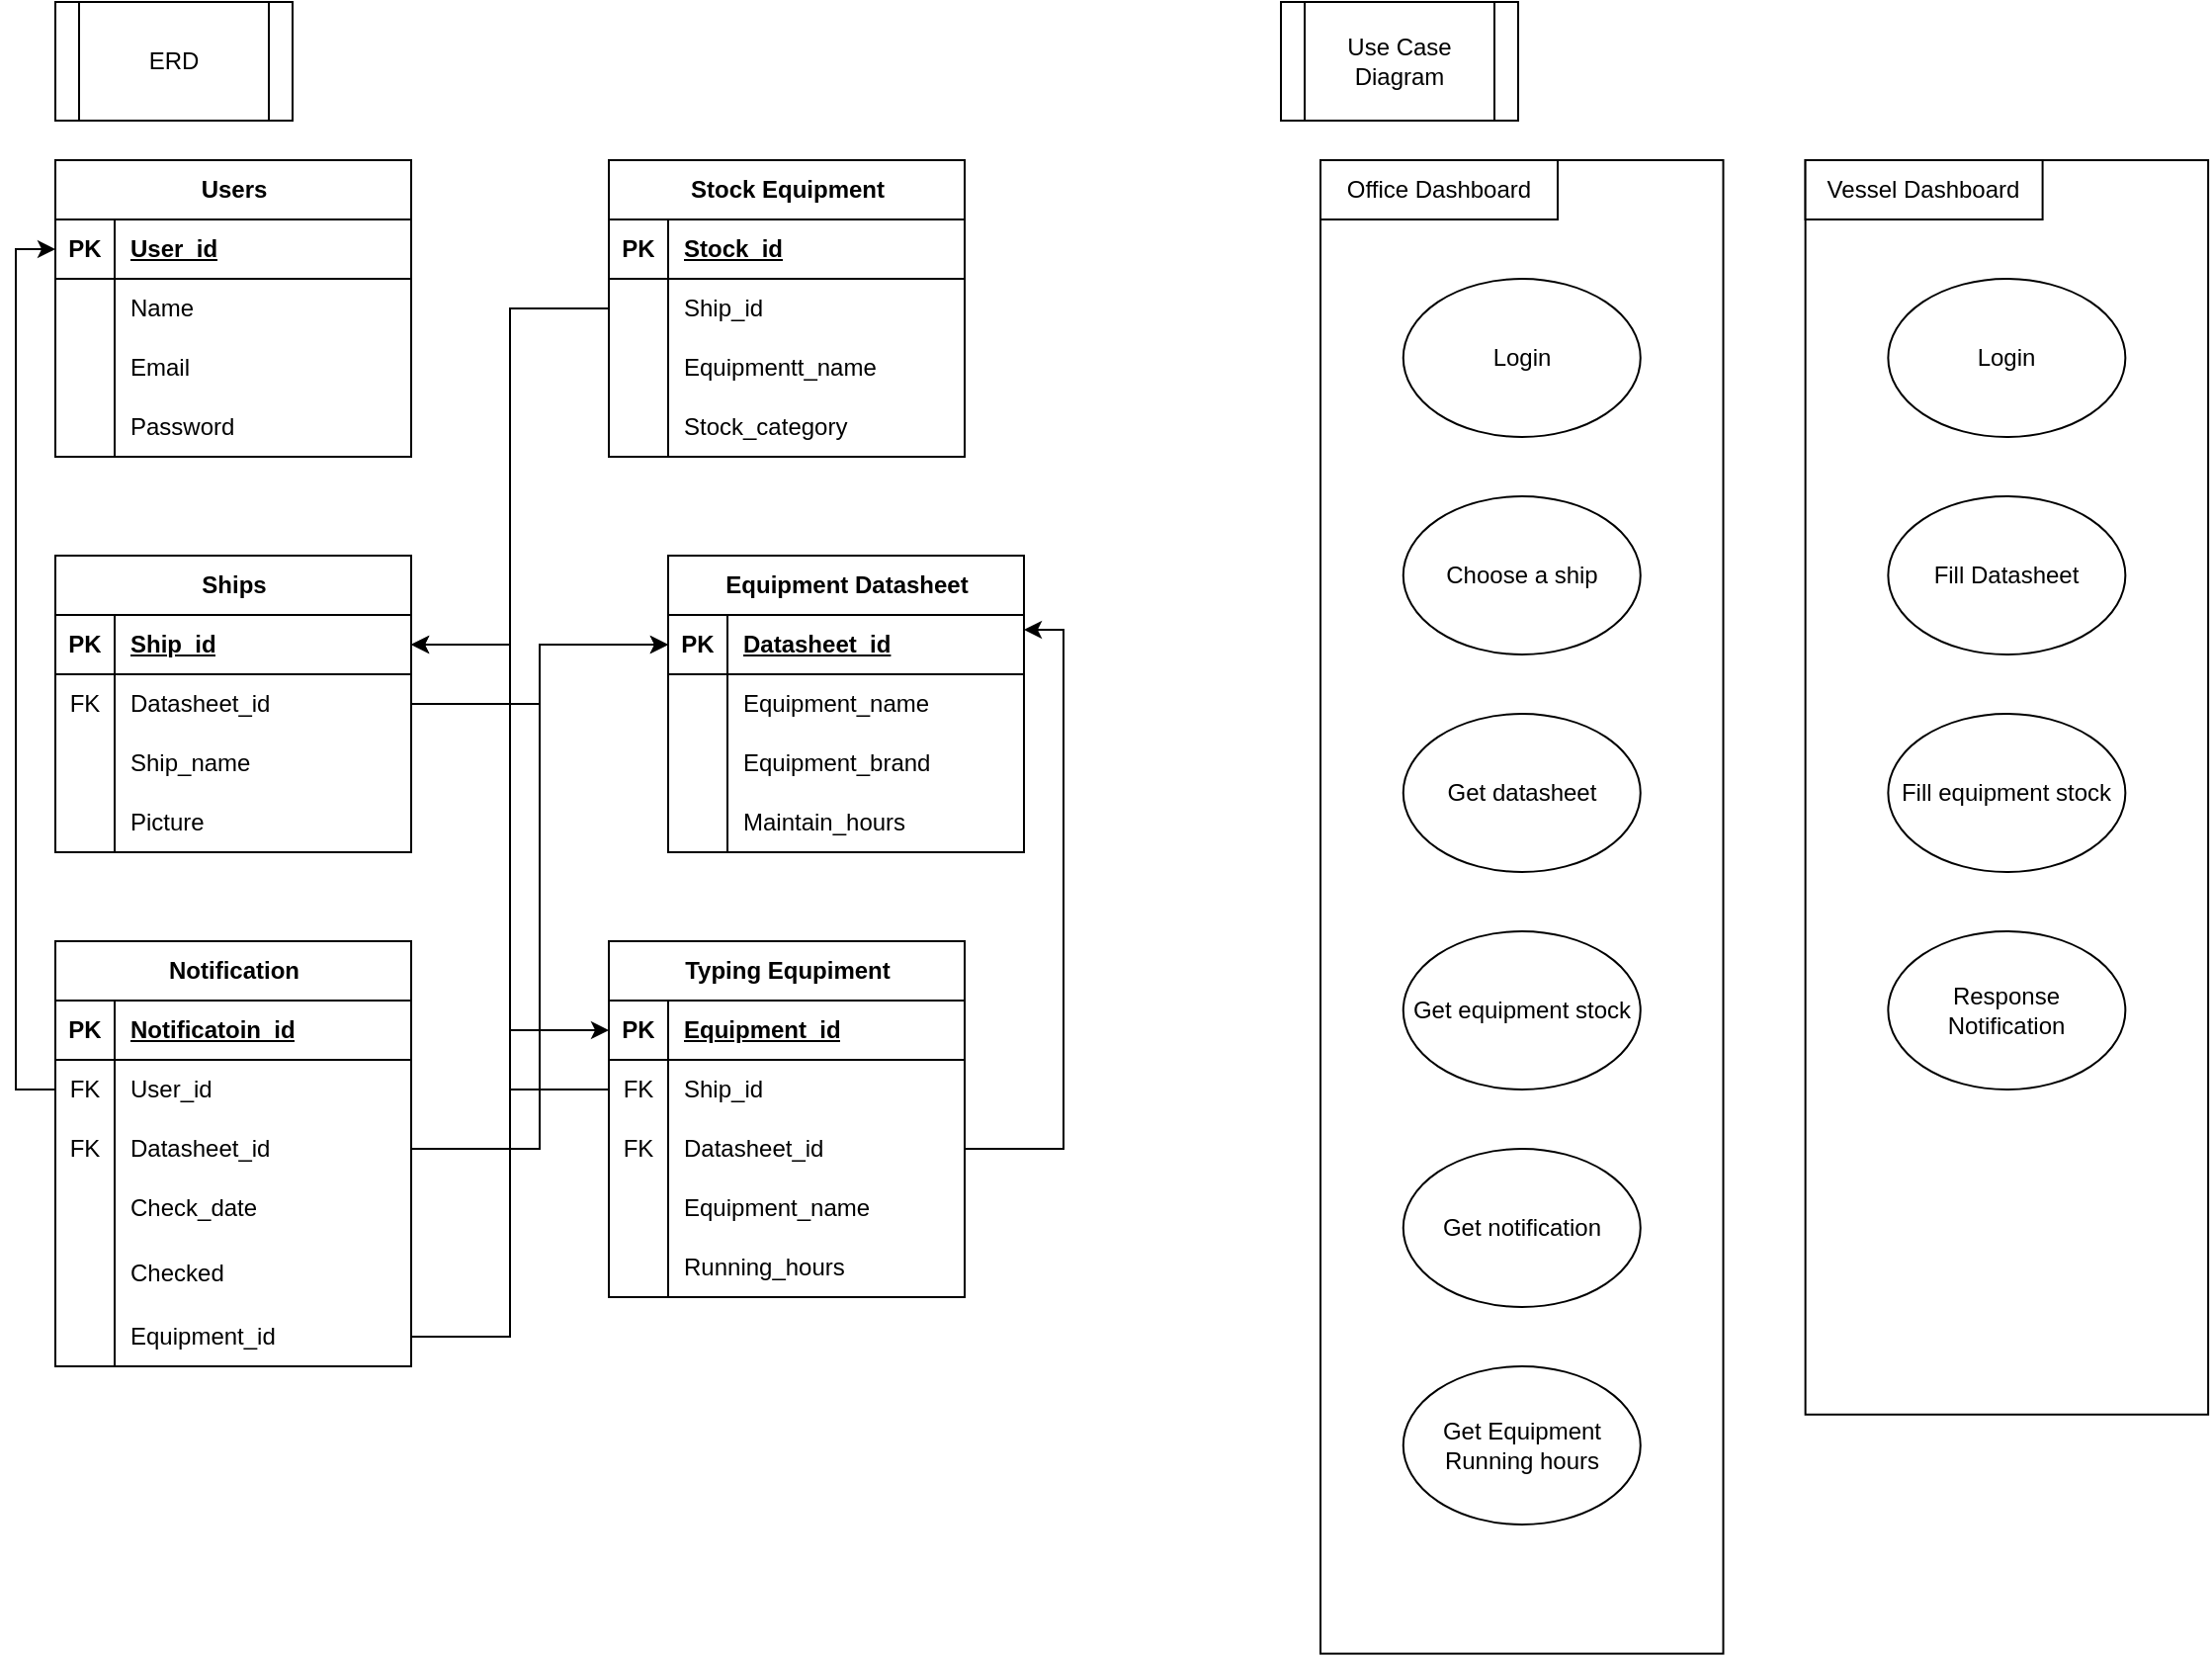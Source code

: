 <mxfile version="21.0.6" type="github">
  <diagram name="Page-1" id="IQjWWA55hHG1mAubiXNH">
    <mxGraphModel dx="1500" dy="819" grid="1" gridSize="10" guides="1" tooltips="1" connect="1" arrows="1" fold="1" page="1" pageScale="1" pageWidth="850" pageHeight="1100" math="0" shadow="0">
      <root>
        <mxCell id="0" />
        <mxCell id="1" parent="0" />
        <mxCell id="n0I2KeOokjYdzTyxzi5v-180" value="" style="rounded=0;whiteSpace=wrap;html=1;rotation=90;" vertex="1" parent="1">
          <mxGeometry x="444.23" y="355.78" width="755.3" height="203.75" as="geometry" />
        </mxCell>
        <mxCell id="n0I2KeOokjYdzTyxzi5v-2" value="Equipment Datasheet" style="shape=table;startSize=30;container=1;collapsible=1;childLayout=tableLayout;fixedRows=1;rowLines=0;fontStyle=1;align=center;resizeLast=1;html=1;" vertex="1" parent="1">
          <mxGeometry x="390" y="280" width="180" height="150" as="geometry" />
        </mxCell>
        <mxCell id="n0I2KeOokjYdzTyxzi5v-3" value="" style="shape=tableRow;horizontal=0;startSize=0;swimlaneHead=0;swimlaneBody=0;fillColor=none;collapsible=0;dropTarget=0;points=[[0,0.5],[1,0.5]];portConstraint=eastwest;top=0;left=0;right=0;bottom=1;" vertex="1" parent="n0I2KeOokjYdzTyxzi5v-2">
          <mxGeometry y="30" width="180" height="30" as="geometry" />
        </mxCell>
        <mxCell id="n0I2KeOokjYdzTyxzi5v-4" value="PK" style="shape=partialRectangle;connectable=0;fillColor=none;top=0;left=0;bottom=0;right=0;fontStyle=1;overflow=hidden;whiteSpace=wrap;html=1;" vertex="1" parent="n0I2KeOokjYdzTyxzi5v-3">
          <mxGeometry width="30" height="30" as="geometry">
            <mxRectangle width="30" height="30" as="alternateBounds" />
          </mxGeometry>
        </mxCell>
        <mxCell id="n0I2KeOokjYdzTyxzi5v-5" value="Datasheet_id" style="shape=partialRectangle;connectable=0;fillColor=none;top=0;left=0;bottom=0;right=0;align=left;spacingLeft=6;fontStyle=5;overflow=hidden;whiteSpace=wrap;html=1;" vertex="1" parent="n0I2KeOokjYdzTyxzi5v-3">
          <mxGeometry x="30" width="150" height="30" as="geometry">
            <mxRectangle width="150" height="30" as="alternateBounds" />
          </mxGeometry>
        </mxCell>
        <mxCell id="n0I2KeOokjYdzTyxzi5v-9" value="" style="shape=tableRow;horizontal=0;startSize=0;swimlaneHead=0;swimlaneBody=0;fillColor=none;collapsible=0;dropTarget=0;points=[[0,0.5],[1,0.5]];portConstraint=eastwest;top=0;left=0;right=0;bottom=0;" vertex="1" parent="n0I2KeOokjYdzTyxzi5v-2">
          <mxGeometry y="60" width="180" height="30" as="geometry" />
        </mxCell>
        <mxCell id="n0I2KeOokjYdzTyxzi5v-10" value="" style="shape=partialRectangle;connectable=0;fillColor=none;top=0;left=0;bottom=0;right=0;editable=1;overflow=hidden;whiteSpace=wrap;html=1;" vertex="1" parent="n0I2KeOokjYdzTyxzi5v-9">
          <mxGeometry width="30" height="30" as="geometry">
            <mxRectangle width="30" height="30" as="alternateBounds" />
          </mxGeometry>
        </mxCell>
        <mxCell id="n0I2KeOokjYdzTyxzi5v-11" value="Equipment_name" style="shape=partialRectangle;connectable=0;fillColor=none;top=0;left=0;bottom=0;right=0;align=left;spacingLeft=6;overflow=hidden;whiteSpace=wrap;html=1;" vertex="1" parent="n0I2KeOokjYdzTyxzi5v-9">
          <mxGeometry x="30" width="150" height="30" as="geometry">
            <mxRectangle width="150" height="30" as="alternateBounds" />
          </mxGeometry>
        </mxCell>
        <mxCell id="n0I2KeOokjYdzTyxzi5v-6" value="" style="shape=tableRow;horizontal=0;startSize=0;swimlaneHead=0;swimlaneBody=0;fillColor=none;collapsible=0;dropTarget=0;points=[[0,0.5],[1,0.5]];portConstraint=eastwest;top=0;left=0;right=0;bottom=0;" vertex="1" parent="n0I2KeOokjYdzTyxzi5v-2">
          <mxGeometry y="90" width="180" height="30" as="geometry" />
        </mxCell>
        <mxCell id="n0I2KeOokjYdzTyxzi5v-7" value="" style="shape=partialRectangle;connectable=0;fillColor=none;top=0;left=0;bottom=0;right=0;editable=1;overflow=hidden;whiteSpace=wrap;html=1;" vertex="1" parent="n0I2KeOokjYdzTyxzi5v-6">
          <mxGeometry width="30" height="30" as="geometry">
            <mxRectangle width="30" height="30" as="alternateBounds" />
          </mxGeometry>
        </mxCell>
        <mxCell id="n0I2KeOokjYdzTyxzi5v-8" value="Equipment_brand" style="shape=partialRectangle;connectable=0;fillColor=none;top=0;left=0;bottom=0;right=0;align=left;spacingLeft=6;overflow=hidden;whiteSpace=wrap;html=1;" vertex="1" parent="n0I2KeOokjYdzTyxzi5v-6">
          <mxGeometry x="30" width="150" height="30" as="geometry">
            <mxRectangle width="150" height="30" as="alternateBounds" />
          </mxGeometry>
        </mxCell>
        <mxCell id="n0I2KeOokjYdzTyxzi5v-12" value="" style="shape=tableRow;horizontal=0;startSize=0;swimlaneHead=0;swimlaneBody=0;fillColor=none;collapsible=0;dropTarget=0;points=[[0,0.5],[1,0.5]];portConstraint=eastwest;top=0;left=0;right=0;bottom=0;" vertex="1" parent="n0I2KeOokjYdzTyxzi5v-2">
          <mxGeometry y="120" width="180" height="30" as="geometry" />
        </mxCell>
        <mxCell id="n0I2KeOokjYdzTyxzi5v-13" value="" style="shape=partialRectangle;connectable=0;fillColor=none;top=0;left=0;bottom=0;right=0;editable=1;overflow=hidden;whiteSpace=wrap;html=1;" vertex="1" parent="n0I2KeOokjYdzTyxzi5v-12">
          <mxGeometry width="30" height="30" as="geometry">
            <mxRectangle width="30" height="30" as="alternateBounds" />
          </mxGeometry>
        </mxCell>
        <mxCell id="n0I2KeOokjYdzTyxzi5v-14" value="Maintain_hours" style="shape=partialRectangle;connectable=0;fillColor=none;top=0;left=0;bottom=0;right=0;align=left;spacingLeft=6;overflow=hidden;whiteSpace=wrap;html=1;" vertex="1" parent="n0I2KeOokjYdzTyxzi5v-12">
          <mxGeometry x="30" width="150" height="30" as="geometry">
            <mxRectangle width="150" height="30" as="alternateBounds" />
          </mxGeometry>
        </mxCell>
        <mxCell id="n0I2KeOokjYdzTyxzi5v-15" value="Users" style="shape=table;startSize=30;container=1;collapsible=1;childLayout=tableLayout;fixedRows=1;rowLines=0;fontStyle=1;align=center;resizeLast=1;html=1;" vertex="1" parent="1">
          <mxGeometry x="80" y="80" width="180" height="150" as="geometry" />
        </mxCell>
        <mxCell id="n0I2KeOokjYdzTyxzi5v-16" value="" style="shape=tableRow;horizontal=0;startSize=0;swimlaneHead=0;swimlaneBody=0;fillColor=none;collapsible=0;dropTarget=0;points=[[0,0.5],[1,0.5]];portConstraint=eastwest;top=0;left=0;right=0;bottom=1;" vertex="1" parent="n0I2KeOokjYdzTyxzi5v-15">
          <mxGeometry y="30" width="180" height="30" as="geometry" />
        </mxCell>
        <mxCell id="n0I2KeOokjYdzTyxzi5v-17" value="PK" style="shape=partialRectangle;connectable=0;fillColor=none;top=0;left=0;bottom=0;right=0;fontStyle=1;overflow=hidden;whiteSpace=wrap;html=1;" vertex="1" parent="n0I2KeOokjYdzTyxzi5v-16">
          <mxGeometry width="30" height="30" as="geometry">
            <mxRectangle width="30" height="30" as="alternateBounds" />
          </mxGeometry>
        </mxCell>
        <mxCell id="n0I2KeOokjYdzTyxzi5v-18" value="User_id" style="shape=partialRectangle;connectable=0;fillColor=none;top=0;left=0;bottom=0;right=0;align=left;spacingLeft=6;fontStyle=5;overflow=hidden;whiteSpace=wrap;html=1;" vertex="1" parent="n0I2KeOokjYdzTyxzi5v-16">
          <mxGeometry x="30" width="150" height="30" as="geometry">
            <mxRectangle width="150" height="30" as="alternateBounds" />
          </mxGeometry>
        </mxCell>
        <mxCell id="n0I2KeOokjYdzTyxzi5v-19" value="" style="shape=tableRow;horizontal=0;startSize=0;swimlaneHead=0;swimlaneBody=0;fillColor=none;collapsible=0;dropTarget=0;points=[[0,0.5],[1,0.5]];portConstraint=eastwest;top=0;left=0;right=0;bottom=0;" vertex="1" parent="n0I2KeOokjYdzTyxzi5v-15">
          <mxGeometry y="60" width="180" height="30" as="geometry" />
        </mxCell>
        <mxCell id="n0I2KeOokjYdzTyxzi5v-20" value="" style="shape=partialRectangle;connectable=0;fillColor=none;top=0;left=0;bottom=0;right=0;editable=1;overflow=hidden;whiteSpace=wrap;html=1;" vertex="1" parent="n0I2KeOokjYdzTyxzi5v-19">
          <mxGeometry width="30" height="30" as="geometry">
            <mxRectangle width="30" height="30" as="alternateBounds" />
          </mxGeometry>
        </mxCell>
        <mxCell id="n0I2KeOokjYdzTyxzi5v-21" value="Name" style="shape=partialRectangle;connectable=0;fillColor=none;top=0;left=0;bottom=0;right=0;align=left;spacingLeft=6;overflow=hidden;whiteSpace=wrap;html=1;" vertex="1" parent="n0I2KeOokjYdzTyxzi5v-19">
          <mxGeometry x="30" width="150" height="30" as="geometry">
            <mxRectangle width="150" height="30" as="alternateBounds" />
          </mxGeometry>
        </mxCell>
        <mxCell id="n0I2KeOokjYdzTyxzi5v-22" value="" style="shape=tableRow;horizontal=0;startSize=0;swimlaneHead=0;swimlaneBody=0;fillColor=none;collapsible=0;dropTarget=0;points=[[0,0.5],[1,0.5]];portConstraint=eastwest;top=0;left=0;right=0;bottom=0;" vertex="1" parent="n0I2KeOokjYdzTyxzi5v-15">
          <mxGeometry y="90" width="180" height="30" as="geometry" />
        </mxCell>
        <mxCell id="n0I2KeOokjYdzTyxzi5v-23" value="" style="shape=partialRectangle;connectable=0;fillColor=none;top=0;left=0;bottom=0;right=0;editable=1;overflow=hidden;whiteSpace=wrap;html=1;" vertex="1" parent="n0I2KeOokjYdzTyxzi5v-22">
          <mxGeometry width="30" height="30" as="geometry">
            <mxRectangle width="30" height="30" as="alternateBounds" />
          </mxGeometry>
        </mxCell>
        <mxCell id="n0I2KeOokjYdzTyxzi5v-24" value="Email" style="shape=partialRectangle;connectable=0;fillColor=none;top=0;left=0;bottom=0;right=0;align=left;spacingLeft=6;overflow=hidden;whiteSpace=wrap;html=1;" vertex="1" parent="n0I2KeOokjYdzTyxzi5v-22">
          <mxGeometry x="30" width="150" height="30" as="geometry">
            <mxRectangle width="150" height="30" as="alternateBounds" />
          </mxGeometry>
        </mxCell>
        <mxCell id="n0I2KeOokjYdzTyxzi5v-25" value="" style="shape=tableRow;horizontal=0;startSize=0;swimlaneHead=0;swimlaneBody=0;fillColor=none;collapsible=0;dropTarget=0;points=[[0,0.5],[1,0.5]];portConstraint=eastwest;top=0;left=0;right=0;bottom=0;" vertex="1" parent="n0I2KeOokjYdzTyxzi5v-15">
          <mxGeometry y="120" width="180" height="30" as="geometry" />
        </mxCell>
        <mxCell id="n0I2KeOokjYdzTyxzi5v-26" value="" style="shape=partialRectangle;connectable=0;fillColor=none;top=0;left=0;bottom=0;right=0;editable=1;overflow=hidden;whiteSpace=wrap;html=1;" vertex="1" parent="n0I2KeOokjYdzTyxzi5v-25">
          <mxGeometry width="30" height="30" as="geometry">
            <mxRectangle width="30" height="30" as="alternateBounds" />
          </mxGeometry>
        </mxCell>
        <mxCell id="n0I2KeOokjYdzTyxzi5v-27" value="Password" style="shape=partialRectangle;connectable=0;fillColor=none;top=0;left=0;bottom=0;right=0;align=left;spacingLeft=6;overflow=hidden;whiteSpace=wrap;html=1;" vertex="1" parent="n0I2KeOokjYdzTyxzi5v-25">
          <mxGeometry x="30" width="150" height="30" as="geometry">
            <mxRectangle width="150" height="30" as="alternateBounds" />
          </mxGeometry>
        </mxCell>
        <mxCell id="n0I2KeOokjYdzTyxzi5v-28" value="Ships" style="shape=table;startSize=30;container=1;collapsible=1;childLayout=tableLayout;fixedRows=1;rowLines=0;fontStyle=1;align=center;resizeLast=1;html=1;" vertex="1" parent="1">
          <mxGeometry x="80" y="280" width="180" height="150" as="geometry" />
        </mxCell>
        <mxCell id="n0I2KeOokjYdzTyxzi5v-29" value="" style="shape=tableRow;horizontal=0;startSize=0;swimlaneHead=0;swimlaneBody=0;fillColor=none;collapsible=0;dropTarget=0;points=[[0,0.5],[1,0.5]];portConstraint=eastwest;top=0;left=0;right=0;bottom=1;" vertex="1" parent="n0I2KeOokjYdzTyxzi5v-28">
          <mxGeometry y="30" width="180" height="30" as="geometry" />
        </mxCell>
        <mxCell id="n0I2KeOokjYdzTyxzi5v-30" value="PK" style="shape=partialRectangle;connectable=0;fillColor=none;top=0;left=0;bottom=0;right=0;fontStyle=1;overflow=hidden;whiteSpace=wrap;html=1;" vertex="1" parent="n0I2KeOokjYdzTyxzi5v-29">
          <mxGeometry width="30" height="30" as="geometry">
            <mxRectangle width="30" height="30" as="alternateBounds" />
          </mxGeometry>
        </mxCell>
        <mxCell id="n0I2KeOokjYdzTyxzi5v-31" value="Ship_id" style="shape=partialRectangle;connectable=0;fillColor=none;top=0;left=0;bottom=0;right=0;align=left;spacingLeft=6;fontStyle=5;overflow=hidden;whiteSpace=wrap;html=1;" vertex="1" parent="n0I2KeOokjYdzTyxzi5v-29">
          <mxGeometry x="30" width="150" height="30" as="geometry">
            <mxRectangle width="150" height="30" as="alternateBounds" />
          </mxGeometry>
        </mxCell>
        <mxCell id="n0I2KeOokjYdzTyxzi5v-35" value="" style="shape=tableRow;horizontal=0;startSize=0;swimlaneHead=0;swimlaneBody=0;fillColor=none;collapsible=0;dropTarget=0;points=[[0,0.5],[1,0.5]];portConstraint=eastwest;top=0;left=0;right=0;bottom=0;" vertex="1" parent="n0I2KeOokjYdzTyxzi5v-28">
          <mxGeometry y="60" width="180" height="30" as="geometry" />
        </mxCell>
        <mxCell id="n0I2KeOokjYdzTyxzi5v-36" value="FK" style="shape=partialRectangle;connectable=0;fillColor=none;top=0;left=0;bottom=0;right=0;editable=1;overflow=hidden;whiteSpace=wrap;html=1;" vertex="1" parent="n0I2KeOokjYdzTyxzi5v-35">
          <mxGeometry width="30" height="30" as="geometry">
            <mxRectangle width="30" height="30" as="alternateBounds" />
          </mxGeometry>
        </mxCell>
        <mxCell id="n0I2KeOokjYdzTyxzi5v-37" value="Datasheet_id" style="shape=partialRectangle;connectable=0;fillColor=none;top=0;left=0;bottom=0;right=0;align=left;spacingLeft=6;overflow=hidden;whiteSpace=wrap;html=1;" vertex="1" parent="n0I2KeOokjYdzTyxzi5v-35">
          <mxGeometry x="30" width="150" height="30" as="geometry">
            <mxRectangle width="150" height="30" as="alternateBounds" />
          </mxGeometry>
        </mxCell>
        <mxCell id="n0I2KeOokjYdzTyxzi5v-32" value="" style="shape=tableRow;horizontal=0;startSize=0;swimlaneHead=0;swimlaneBody=0;fillColor=none;collapsible=0;dropTarget=0;points=[[0,0.5],[1,0.5]];portConstraint=eastwest;top=0;left=0;right=0;bottom=0;" vertex="1" parent="n0I2KeOokjYdzTyxzi5v-28">
          <mxGeometry y="90" width="180" height="30" as="geometry" />
        </mxCell>
        <mxCell id="n0I2KeOokjYdzTyxzi5v-33" value="" style="shape=partialRectangle;connectable=0;fillColor=none;top=0;left=0;bottom=0;right=0;editable=1;overflow=hidden;whiteSpace=wrap;html=1;" vertex="1" parent="n0I2KeOokjYdzTyxzi5v-32">
          <mxGeometry width="30" height="30" as="geometry">
            <mxRectangle width="30" height="30" as="alternateBounds" />
          </mxGeometry>
        </mxCell>
        <mxCell id="n0I2KeOokjYdzTyxzi5v-34" value="Ship_name" style="shape=partialRectangle;connectable=0;fillColor=none;top=0;left=0;bottom=0;right=0;align=left;spacingLeft=6;overflow=hidden;whiteSpace=wrap;html=1;" vertex="1" parent="n0I2KeOokjYdzTyxzi5v-32">
          <mxGeometry x="30" width="150" height="30" as="geometry">
            <mxRectangle width="150" height="30" as="alternateBounds" />
          </mxGeometry>
        </mxCell>
        <mxCell id="n0I2KeOokjYdzTyxzi5v-38" value="" style="shape=tableRow;horizontal=0;startSize=0;swimlaneHead=0;swimlaneBody=0;fillColor=none;collapsible=0;dropTarget=0;points=[[0,0.5],[1,0.5]];portConstraint=eastwest;top=0;left=0;right=0;bottom=0;" vertex="1" parent="n0I2KeOokjYdzTyxzi5v-28">
          <mxGeometry y="120" width="180" height="30" as="geometry" />
        </mxCell>
        <mxCell id="n0I2KeOokjYdzTyxzi5v-39" value="" style="shape=partialRectangle;connectable=0;fillColor=none;top=0;left=0;bottom=0;right=0;editable=1;overflow=hidden;whiteSpace=wrap;html=1;" vertex="1" parent="n0I2KeOokjYdzTyxzi5v-38">
          <mxGeometry width="30" height="30" as="geometry">
            <mxRectangle width="30" height="30" as="alternateBounds" />
          </mxGeometry>
        </mxCell>
        <mxCell id="n0I2KeOokjYdzTyxzi5v-40" value="Picture" style="shape=partialRectangle;connectable=0;fillColor=none;top=0;left=0;bottom=0;right=0;align=left;spacingLeft=6;overflow=hidden;whiteSpace=wrap;html=1;" vertex="1" parent="n0I2KeOokjYdzTyxzi5v-38">
          <mxGeometry x="30" width="150" height="30" as="geometry">
            <mxRectangle width="150" height="30" as="alternateBounds" />
          </mxGeometry>
        </mxCell>
        <mxCell id="n0I2KeOokjYdzTyxzi5v-41" value="Stock Equipment" style="shape=table;startSize=30;container=1;collapsible=1;childLayout=tableLayout;fixedRows=1;rowLines=0;fontStyle=1;align=center;resizeLast=1;html=1;" vertex="1" parent="1">
          <mxGeometry x="360" y="80" width="180" height="150" as="geometry" />
        </mxCell>
        <mxCell id="n0I2KeOokjYdzTyxzi5v-42" value="" style="shape=tableRow;horizontal=0;startSize=0;swimlaneHead=0;swimlaneBody=0;fillColor=none;collapsible=0;dropTarget=0;points=[[0,0.5],[1,0.5]];portConstraint=eastwest;top=0;left=0;right=0;bottom=1;" vertex="1" parent="n0I2KeOokjYdzTyxzi5v-41">
          <mxGeometry y="30" width="180" height="30" as="geometry" />
        </mxCell>
        <mxCell id="n0I2KeOokjYdzTyxzi5v-43" value="PK" style="shape=partialRectangle;connectable=0;fillColor=none;top=0;left=0;bottom=0;right=0;fontStyle=1;overflow=hidden;whiteSpace=wrap;html=1;" vertex="1" parent="n0I2KeOokjYdzTyxzi5v-42">
          <mxGeometry width="30" height="30" as="geometry">
            <mxRectangle width="30" height="30" as="alternateBounds" />
          </mxGeometry>
        </mxCell>
        <mxCell id="n0I2KeOokjYdzTyxzi5v-44" value="Stock_id" style="shape=partialRectangle;connectable=0;fillColor=none;top=0;left=0;bottom=0;right=0;align=left;spacingLeft=6;fontStyle=5;overflow=hidden;whiteSpace=wrap;html=1;" vertex="1" parent="n0I2KeOokjYdzTyxzi5v-42">
          <mxGeometry x="30" width="150" height="30" as="geometry">
            <mxRectangle width="150" height="30" as="alternateBounds" />
          </mxGeometry>
        </mxCell>
        <mxCell id="n0I2KeOokjYdzTyxzi5v-45" value="" style="shape=tableRow;horizontal=0;startSize=0;swimlaneHead=0;swimlaneBody=0;fillColor=none;collapsible=0;dropTarget=0;points=[[0,0.5],[1,0.5]];portConstraint=eastwest;top=0;left=0;right=0;bottom=0;" vertex="1" parent="n0I2KeOokjYdzTyxzi5v-41">
          <mxGeometry y="60" width="180" height="30" as="geometry" />
        </mxCell>
        <mxCell id="n0I2KeOokjYdzTyxzi5v-46" value="" style="shape=partialRectangle;connectable=0;fillColor=none;top=0;left=0;bottom=0;right=0;editable=1;overflow=hidden;whiteSpace=wrap;html=1;" vertex="1" parent="n0I2KeOokjYdzTyxzi5v-45">
          <mxGeometry width="30" height="30" as="geometry">
            <mxRectangle width="30" height="30" as="alternateBounds" />
          </mxGeometry>
        </mxCell>
        <mxCell id="n0I2KeOokjYdzTyxzi5v-47" value="Ship_id" style="shape=partialRectangle;connectable=0;fillColor=none;top=0;left=0;bottom=0;right=0;align=left;spacingLeft=6;overflow=hidden;whiteSpace=wrap;html=1;" vertex="1" parent="n0I2KeOokjYdzTyxzi5v-45">
          <mxGeometry x="30" width="150" height="30" as="geometry">
            <mxRectangle width="150" height="30" as="alternateBounds" />
          </mxGeometry>
        </mxCell>
        <mxCell id="n0I2KeOokjYdzTyxzi5v-48" value="" style="shape=tableRow;horizontal=0;startSize=0;swimlaneHead=0;swimlaneBody=0;fillColor=none;collapsible=0;dropTarget=0;points=[[0,0.5],[1,0.5]];portConstraint=eastwest;top=0;left=0;right=0;bottom=0;" vertex="1" parent="n0I2KeOokjYdzTyxzi5v-41">
          <mxGeometry y="90" width="180" height="30" as="geometry" />
        </mxCell>
        <mxCell id="n0I2KeOokjYdzTyxzi5v-49" value="" style="shape=partialRectangle;connectable=0;fillColor=none;top=0;left=0;bottom=0;right=0;editable=1;overflow=hidden;whiteSpace=wrap;html=1;" vertex="1" parent="n0I2KeOokjYdzTyxzi5v-48">
          <mxGeometry width="30" height="30" as="geometry">
            <mxRectangle width="30" height="30" as="alternateBounds" />
          </mxGeometry>
        </mxCell>
        <mxCell id="n0I2KeOokjYdzTyxzi5v-50" value="Equipmentt_name" style="shape=partialRectangle;connectable=0;fillColor=none;top=0;left=0;bottom=0;right=0;align=left;spacingLeft=6;overflow=hidden;whiteSpace=wrap;html=1;" vertex="1" parent="n0I2KeOokjYdzTyxzi5v-48">
          <mxGeometry x="30" width="150" height="30" as="geometry">
            <mxRectangle width="150" height="30" as="alternateBounds" />
          </mxGeometry>
        </mxCell>
        <mxCell id="n0I2KeOokjYdzTyxzi5v-51" value="" style="shape=tableRow;horizontal=0;startSize=0;swimlaneHead=0;swimlaneBody=0;fillColor=none;collapsible=0;dropTarget=0;points=[[0,0.5],[1,0.5]];portConstraint=eastwest;top=0;left=0;right=0;bottom=0;" vertex="1" parent="n0I2KeOokjYdzTyxzi5v-41">
          <mxGeometry y="120" width="180" height="30" as="geometry" />
        </mxCell>
        <mxCell id="n0I2KeOokjYdzTyxzi5v-52" value="" style="shape=partialRectangle;connectable=0;fillColor=none;top=0;left=0;bottom=0;right=0;editable=1;overflow=hidden;whiteSpace=wrap;html=1;" vertex="1" parent="n0I2KeOokjYdzTyxzi5v-51">
          <mxGeometry width="30" height="30" as="geometry">
            <mxRectangle width="30" height="30" as="alternateBounds" />
          </mxGeometry>
        </mxCell>
        <mxCell id="n0I2KeOokjYdzTyxzi5v-53" value="Stock_category" style="shape=partialRectangle;connectable=0;fillColor=none;top=0;left=0;bottom=0;right=0;align=left;spacingLeft=6;overflow=hidden;whiteSpace=wrap;html=1;" vertex="1" parent="n0I2KeOokjYdzTyxzi5v-51">
          <mxGeometry x="30" width="150" height="30" as="geometry">
            <mxRectangle width="150" height="30" as="alternateBounds" />
          </mxGeometry>
        </mxCell>
        <mxCell id="n0I2KeOokjYdzTyxzi5v-54" value="Notification" style="shape=table;startSize=30;container=1;collapsible=1;childLayout=tableLayout;fixedRows=1;rowLines=0;fontStyle=1;align=center;resizeLast=1;html=1;" vertex="1" parent="1">
          <mxGeometry x="80" y="475" width="180" height="215" as="geometry" />
        </mxCell>
        <mxCell id="n0I2KeOokjYdzTyxzi5v-55" value="" style="shape=tableRow;horizontal=0;startSize=0;swimlaneHead=0;swimlaneBody=0;fillColor=none;collapsible=0;dropTarget=0;points=[[0,0.5],[1,0.5]];portConstraint=eastwest;top=0;left=0;right=0;bottom=1;" vertex="1" parent="n0I2KeOokjYdzTyxzi5v-54">
          <mxGeometry y="30" width="180" height="30" as="geometry" />
        </mxCell>
        <mxCell id="n0I2KeOokjYdzTyxzi5v-56" value="PK" style="shape=partialRectangle;connectable=0;fillColor=none;top=0;left=0;bottom=0;right=0;fontStyle=1;overflow=hidden;whiteSpace=wrap;html=1;" vertex="1" parent="n0I2KeOokjYdzTyxzi5v-55">
          <mxGeometry width="30" height="30" as="geometry">
            <mxRectangle width="30" height="30" as="alternateBounds" />
          </mxGeometry>
        </mxCell>
        <mxCell id="n0I2KeOokjYdzTyxzi5v-57" value="Notificatoin_id" style="shape=partialRectangle;connectable=0;fillColor=none;top=0;left=0;bottom=0;right=0;align=left;spacingLeft=6;fontStyle=5;overflow=hidden;whiteSpace=wrap;html=1;" vertex="1" parent="n0I2KeOokjYdzTyxzi5v-55">
          <mxGeometry x="30" width="150" height="30" as="geometry">
            <mxRectangle width="150" height="30" as="alternateBounds" />
          </mxGeometry>
        </mxCell>
        <mxCell id="n0I2KeOokjYdzTyxzi5v-64" value="" style="shape=tableRow;horizontal=0;startSize=0;swimlaneHead=0;swimlaneBody=0;fillColor=none;collapsible=0;dropTarget=0;points=[[0,0.5],[1,0.5]];portConstraint=eastwest;top=0;left=0;right=0;bottom=0;" vertex="1" parent="n0I2KeOokjYdzTyxzi5v-54">
          <mxGeometry y="60" width="180" height="30" as="geometry" />
        </mxCell>
        <mxCell id="n0I2KeOokjYdzTyxzi5v-65" value="FK" style="shape=partialRectangle;connectable=0;fillColor=none;top=0;left=0;bottom=0;right=0;editable=1;overflow=hidden;whiteSpace=wrap;html=1;" vertex="1" parent="n0I2KeOokjYdzTyxzi5v-64">
          <mxGeometry width="30" height="30" as="geometry">
            <mxRectangle width="30" height="30" as="alternateBounds" />
          </mxGeometry>
        </mxCell>
        <mxCell id="n0I2KeOokjYdzTyxzi5v-66" value="User_id" style="shape=partialRectangle;connectable=0;fillColor=none;top=0;left=0;bottom=0;right=0;align=left;spacingLeft=6;overflow=hidden;whiteSpace=wrap;html=1;" vertex="1" parent="n0I2KeOokjYdzTyxzi5v-64">
          <mxGeometry x="30" width="150" height="30" as="geometry">
            <mxRectangle width="150" height="30" as="alternateBounds" />
          </mxGeometry>
        </mxCell>
        <mxCell id="n0I2KeOokjYdzTyxzi5v-126" value="" style="shape=tableRow;horizontal=0;startSize=0;swimlaneHead=0;swimlaneBody=0;fillColor=none;collapsible=0;dropTarget=0;points=[[0,0.5],[1,0.5]];portConstraint=eastwest;top=0;left=0;right=0;bottom=0;" vertex="1" parent="n0I2KeOokjYdzTyxzi5v-54">
          <mxGeometry y="90" width="180" height="30" as="geometry" />
        </mxCell>
        <mxCell id="n0I2KeOokjYdzTyxzi5v-127" value="FK" style="shape=partialRectangle;connectable=0;fillColor=none;top=0;left=0;bottom=0;right=0;editable=1;overflow=hidden;whiteSpace=wrap;html=1;" vertex="1" parent="n0I2KeOokjYdzTyxzi5v-126">
          <mxGeometry width="30" height="30" as="geometry">
            <mxRectangle width="30" height="30" as="alternateBounds" />
          </mxGeometry>
        </mxCell>
        <mxCell id="n0I2KeOokjYdzTyxzi5v-128" value="Datasheet_id" style="shape=partialRectangle;connectable=0;fillColor=none;top=0;left=0;bottom=0;right=0;align=left;spacingLeft=6;overflow=hidden;whiteSpace=wrap;html=1;" vertex="1" parent="n0I2KeOokjYdzTyxzi5v-126">
          <mxGeometry x="30" width="150" height="30" as="geometry">
            <mxRectangle width="150" height="30" as="alternateBounds" />
          </mxGeometry>
        </mxCell>
        <mxCell id="n0I2KeOokjYdzTyxzi5v-61" value="" style="shape=tableRow;horizontal=0;startSize=0;swimlaneHead=0;swimlaneBody=0;fillColor=none;collapsible=0;dropTarget=0;points=[[0,0.5],[1,0.5]];portConstraint=eastwest;top=0;left=0;right=0;bottom=0;" vertex="1" parent="n0I2KeOokjYdzTyxzi5v-54">
          <mxGeometry y="120" width="180" height="30" as="geometry" />
        </mxCell>
        <mxCell id="n0I2KeOokjYdzTyxzi5v-62" value="" style="shape=partialRectangle;connectable=0;fillColor=none;top=0;left=0;bottom=0;right=0;editable=1;overflow=hidden;whiteSpace=wrap;html=1;" vertex="1" parent="n0I2KeOokjYdzTyxzi5v-61">
          <mxGeometry width="30" height="30" as="geometry">
            <mxRectangle width="30" height="30" as="alternateBounds" />
          </mxGeometry>
        </mxCell>
        <mxCell id="n0I2KeOokjYdzTyxzi5v-63" value="Check_date" style="shape=partialRectangle;connectable=0;fillColor=none;top=0;left=0;bottom=0;right=0;align=left;spacingLeft=6;overflow=hidden;whiteSpace=wrap;html=1;" vertex="1" parent="n0I2KeOokjYdzTyxzi5v-61">
          <mxGeometry x="30" width="150" height="30" as="geometry">
            <mxRectangle width="150" height="30" as="alternateBounds" />
          </mxGeometry>
        </mxCell>
        <mxCell id="n0I2KeOokjYdzTyxzi5v-58" value="" style="shape=tableRow;horizontal=0;startSize=0;swimlaneHead=0;swimlaneBody=0;fillColor=none;collapsible=0;dropTarget=0;points=[[0,0.5],[1,0.5]];portConstraint=eastwest;top=0;left=0;right=0;bottom=0;" vertex="1" parent="n0I2KeOokjYdzTyxzi5v-54">
          <mxGeometry y="150" width="180" height="35" as="geometry" />
        </mxCell>
        <mxCell id="n0I2KeOokjYdzTyxzi5v-59" value="" style="shape=partialRectangle;connectable=0;fillColor=none;top=0;left=0;bottom=0;right=0;editable=1;overflow=hidden;whiteSpace=wrap;html=1;" vertex="1" parent="n0I2KeOokjYdzTyxzi5v-58">
          <mxGeometry width="30" height="35" as="geometry">
            <mxRectangle width="30" height="35" as="alternateBounds" />
          </mxGeometry>
        </mxCell>
        <mxCell id="n0I2KeOokjYdzTyxzi5v-60" value="Checked" style="shape=partialRectangle;connectable=0;fillColor=none;top=0;left=0;bottom=0;right=0;align=left;spacingLeft=6;overflow=hidden;whiteSpace=wrap;html=1;" vertex="1" parent="n0I2KeOokjYdzTyxzi5v-58">
          <mxGeometry x="30" width="150" height="35" as="geometry">
            <mxRectangle width="150" height="35" as="alternateBounds" />
          </mxGeometry>
        </mxCell>
        <mxCell id="n0I2KeOokjYdzTyxzi5v-83" value="" style="shape=tableRow;horizontal=0;startSize=0;swimlaneHead=0;swimlaneBody=0;fillColor=none;collapsible=0;dropTarget=0;points=[[0,0.5],[1,0.5]];portConstraint=eastwest;top=0;left=0;right=0;bottom=0;" vertex="1" parent="n0I2KeOokjYdzTyxzi5v-54">
          <mxGeometry y="185" width="180" height="30" as="geometry" />
        </mxCell>
        <mxCell id="n0I2KeOokjYdzTyxzi5v-84" value="" style="shape=partialRectangle;connectable=0;fillColor=none;top=0;left=0;bottom=0;right=0;editable=1;overflow=hidden;whiteSpace=wrap;html=1;" vertex="1" parent="n0I2KeOokjYdzTyxzi5v-83">
          <mxGeometry width="30" height="30" as="geometry">
            <mxRectangle width="30" height="30" as="alternateBounds" />
          </mxGeometry>
        </mxCell>
        <mxCell id="n0I2KeOokjYdzTyxzi5v-85" value="Equipment_id" style="shape=partialRectangle;connectable=0;fillColor=none;top=0;left=0;bottom=0;right=0;align=left;spacingLeft=6;overflow=hidden;whiteSpace=wrap;html=1;" vertex="1" parent="n0I2KeOokjYdzTyxzi5v-83">
          <mxGeometry x="30" width="150" height="30" as="geometry">
            <mxRectangle width="150" height="30" as="alternateBounds" />
          </mxGeometry>
        </mxCell>
        <mxCell id="n0I2KeOokjYdzTyxzi5v-67" value="Typing Equpiment" style="shape=table;startSize=30;container=1;collapsible=1;childLayout=tableLayout;fixedRows=1;rowLines=0;fontStyle=1;align=center;resizeLast=1;html=1;" vertex="1" parent="1">
          <mxGeometry x="360" y="475" width="180" height="180" as="geometry" />
        </mxCell>
        <mxCell id="n0I2KeOokjYdzTyxzi5v-68" value="" style="shape=tableRow;horizontal=0;startSize=0;swimlaneHead=0;swimlaneBody=0;fillColor=none;collapsible=0;dropTarget=0;points=[[0,0.5],[1,0.5]];portConstraint=eastwest;top=0;left=0;right=0;bottom=1;" vertex="1" parent="n0I2KeOokjYdzTyxzi5v-67">
          <mxGeometry y="30" width="180" height="30" as="geometry" />
        </mxCell>
        <mxCell id="n0I2KeOokjYdzTyxzi5v-69" value="PK" style="shape=partialRectangle;connectable=0;fillColor=none;top=0;left=0;bottom=0;right=0;fontStyle=1;overflow=hidden;whiteSpace=wrap;html=1;" vertex="1" parent="n0I2KeOokjYdzTyxzi5v-68">
          <mxGeometry width="30" height="30" as="geometry">
            <mxRectangle width="30" height="30" as="alternateBounds" />
          </mxGeometry>
        </mxCell>
        <mxCell id="n0I2KeOokjYdzTyxzi5v-70" value="Equipment_id" style="shape=partialRectangle;connectable=0;fillColor=none;top=0;left=0;bottom=0;right=0;align=left;spacingLeft=6;fontStyle=5;overflow=hidden;whiteSpace=wrap;html=1;" vertex="1" parent="n0I2KeOokjYdzTyxzi5v-68">
          <mxGeometry x="30" width="150" height="30" as="geometry">
            <mxRectangle width="150" height="30" as="alternateBounds" />
          </mxGeometry>
        </mxCell>
        <mxCell id="n0I2KeOokjYdzTyxzi5v-77" value="" style="shape=tableRow;horizontal=0;startSize=0;swimlaneHead=0;swimlaneBody=0;fillColor=none;collapsible=0;dropTarget=0;points=[[0,0.5],[1,0.5]];portConstraint=eastwest;top=0;left=0;right=0;bottom=0;" vertex="1" parent="n0I2KeOokjYdzTyxzi5v-67">
          <mxGeometry y="60" width="180" height="30" as="geometry" />
        </mxCell>
        <mxCell id="n0I2KeOokjYdzTyxzi5v-78" value="FK" style="shape=partialRectangle;connectable=0;fillColor=none;top=0;left=0;bottom=0;right=0;editable=1;overflow=hidden;whiteSpace=wrap;html=1;" vertex="1" parent="n0I2KeOokjYdzTyxzi5v-77">
          <mxGeometry width="30" height="30" as="geometry">
            <mxRectangle width="30" height="30" as="alternateBounds" />
          </mxGeometry>
        </mxCell>
        <mxCell id="n0I2KeOokjYdzTyxzi5v-79" value="Ship_id" style="shape=partialRectangle;connectable=0;fillColor=none;top=0;left=0;bottom=0;right=0;align=left;spacingLeft=6;overflow=hidden;whiteSpace=wrap;html=1;" vertex="1" parent="n0I2KeOokjYdzTyxzi5v-77">
          <mxGeometry x="30" width="150" height="30" as="geometry">
            <mxRectangle width="150" height="30" as="alternateBounds" />
          </mxGeometry>
        </mxCell>
        <mxCell id="n0I2KeOokjYdzTyxzi5v-106" value="" style="shape=tableRow;horizontal=0;startSize=0;swimlaneHead=0;swimlaneBody=0;fillColor=none;collapsible=0;dropTarget=0;points=[[0,0.5],[1,0.5]];portConstraint=eastwest;top=0;left=0;right=0;bottom=0;" vertex="1" parent="n0I2KeOokjYdzTyxzi5v-67">
          <mxGeometry y="90" width="180" height="30" as="geometry" />
        </mxCell>
        <mxCell id="n0I2KeOokjYdzTyxzi5v-107" value="FK" style="shape=partialRectangle;connectable=0;fillColor=none;top=0;left=0;bottom=0;right=0;editable=1;overflow=hidden;whiteSpace=wrap;html=1;" vertex="1" parent="n0I2KeOokjYdzTyxzi5v-106">
          <mxGeometry width="30" height="30" as="geometry">
            <mxRectangle width="30" height="30" as="alternateBounds" />
          </mxGeometry>
        </mxCell>
        <mxCell id="n0I2KeOokjYdzTyxzi5v-108" value="Datasheet_id" style="shape=partialRectangle;connectable=0;fillColor=none;top=0;left=0;bottom=0;right=0;align=left;spacingLeft=6;overflow=hidden;whiteSpace=wrap;html=1;" vertex="1" parent="n0I2KeOokjYdzTyxzi5v-106">
          <mxGeometry x="30" width="150" height="30" as="geometry">
            <mxRectangle width="150" height="30" as="alternateBounds" />
          </mxGeometry>
        </mxCell>
        <mxCell id="n0I2KeOokjYdzTyxzi5v-74" value="" style="shape=tableRow;horizontal=0;startSize=0;swimlaneHead=0;swimlaneBody=0;fillColor=none;collapsible=0;dropTarget=0;points=[[0,0.5],[1,0.5]];portConstraint=eastwest;top=0;left=0;right=0;bottom=0;" vertex="1" parent="n0I2KeOokjYdzTyxzi5v-67">
          <mxGeometry y="120" width="180" height="30" as="geometry" />
        </mxCell>
        <mxCell id="n0I2KeOokjYdzTyxzi5v-75" value="" style="shape=partialRectangle;connectable=0;fillColor=none;top=0;left=0;bottom=0;right=0;editable=1;overflow=hidden;whiteSpace=wrap;html=1;" vertex="1" parent="n0I2KeOokjYdzTyxzi5v-74">
          <mxGeometry width="30" height="30" as="geometry">
            <mxRectangle width="30" height="30" as="alternateBounds" />
          </mxGeometry>
        </mxCell>
        <mxCell id="n0I2KeOokjYdzTyxzi5v-76" value="Equipment_name" style="shape=partialRectangle;connectable=0;fillColor=none;top=0;left=0;bottom=0;right=0;align=left;spacingLeft=6;overflow=hidden;whiteSpace=wrap;html=1;" vertex="1" parent="n0I2KeOokjYdzTyxzi5v-74">
          <mxGeometry x="30" width="150" height="30" as="geometry">
            <mxRectangle width="150" height="30" as="alternateBounds" />
          </mxGeometry>
        </mxCell>
        <mxCell id="n0I2KeOokjYdzTyxzi5v-71" value="" style="shape=tableRow;horizontal=0;startSize=0;swimlaneHead=0;swimlaneBody=0;fillColor=none;collapsible=0;dropTarget=0;points=[[0,0.5],[1,0.5]];portConstraint=eastwest;top=0;left=0;right=0;bottom=0;" vertex="1" parent="n0I2KeOokjYdzTyxzi5v-67">
          <mxGeometry y="150" width="180" height="30" as="geometry" />
        </mxCell>
        <mxCell id="n0I2KeOokjYdzTyxzi5v-72" value="" style="shape=partialRectangle;connectable=0;fillColor=none;top=0;left=0;bottom=0;right=0;editable=1;overflow=hidden;whiteSpace=wrap;html=1;" vertex="1" parent="n0I2KeOokjYdzTyxzi5v-71">
          <mxGeometry width="30" height="30" as="geometry">
            <mxRectangle width="30" height="30" as="alternateBounds" />
          </mxGeometry>
        </mxCell>
        <mxCell id="n0I2KeOokjYdzTyxzi5v-73" value="Running_hours" style="shape=partialRectangle;connectable=0;fillColor=none;top=0;left=0;bottom=0;right=0;align=left;spacingLeft=6;overflow=hidden;whiteSpace=wrap;html=1;" vertex="1" parent="n0I2KeOokjYdzTyxzi5v-71">
          <mxGeometry x="30" width="150" height="30" as="geometry">
            <mxRectangle width="150" height="30" as="alternateBounds" />
          </mxGeometry>
        </mxCell>
        <mxCell id="n0I2KeOokjYdzTyxzi5v-81" style="edgeStyle=orthogonalEdgeStyle;rounded=0;orthogonalLoop=1;jettySize=auto;html=1;entryX=1;entryY=0.5;entryDx=0;entryDy=0;" edge="1" parent="1" source="n0I2KeOokjYdzTyxzi5v-45" target="n0I2KeOokjYdzTyxzi5v-29">
          <mxGeometry relative="1" as="geometry" />
        </mxCell>
        <mxCell id="n0I2KeOokjYdzTyxzi5v-82" style="edgeStyle=orthogonalEdgeStyle;rounded=0;orthogonalLoop=1;jettySize=auto;html=1;entryX=0;entryY=0.5;entryDx=0;entryDy=0;" edge="1" parent="1" source="n0I2KeOokjYdzTyxzi5v-64" target="n0I2KeOokjYdzTyxzi5v-16">
          <mxGeometry relative="1" as="geometry" />
        </mxCell>
        <mxCell id="n0I2KeOokjYdzTyxzi5v-86" style="edgeStyle=orthogonalEdgeStyle;rounded=0;orthogonalLoop=1;jettySize=auto;html=1;entryX=0;entryY=0.5;entryDx=0;entryDy=0;" edge="1" parent="1" source="n0I2KeOokjYdzTyxzi5v-83" target="n0I2KeOokjYdzTyxzi5v-68">
          <mxGeometry relative="1" as="geometry" />
        </mxCell>
        <mxCell id="n0I2KeOokjYdzTyxzi5v-87" style="edgeStyle=orthogonalEdgeStyle;rounded=0;orthogonalLoop=1;jettySize=auto;html=1;entryX=1;entryY=0.5;entryDx=0;entryDy=0;" edge="1" parent="1" source="n0I2KeOokjYdzTyxzi5v-77" target="n0I2KeOokjYdzTyxzi5v-29">
          <mxGeometry relative="1" as="geometry" />
        </mxCell>
        <mxCell id="n0I2KeOokjYdzTyxzi5v-88" style="edgeStyle=orthogonalEdgeStyle;rounded=0;orthogonalLoop=1;jettySize=auto;html=1;entryX=0;entryY=0.5;entryDx=0;entryDy=0;" edge="1" parent="1" source="n0I2KeOokjYdzTyxzi5v-35" target="n0I2KeOokjYdzTyxzi5v-3">
          <mxGeometry relative="1" as="geometry" />
        </mxCell>
        <mxCell id="n0I2KeOokjYdzTyxzi5v-109" style="edgeStyle=orthogonalEdgeStyle;rounded=0;orthogonalLoop=1;jettySize=auto;html=1;entryX=1;entryY=0.25;entryDx=0;entryDy=0;" edge="1" parent="1" source="n0I2KeOokjYdzTyxzi5v-106" target="n0I2KeOokjYdzTyxzi5v-2">
          <mxGeometry relative="1" as="geometry" />
        </mxCell>
        <mxCell id="n0I2KeOokjYdzTyxzi5v-129" style="edgeStyle=orthogonalEdgeStyle;rounded=0;orthogonalLoop=1;jettySize=auto;html=1;entryX=0;entryY=0.5;entryDx=0;entryDy=0;" edge="1" parent="1" source="n0I2KeOokjYdzTyxzi5v-126" target="n0I2KeOokjYdzTyxzi5v-3">
          <mxGeometry relative="1" as="geometry" />
        </mxCell>
        <mxCell id="n0I2KeOokjYdzTyxzi5v-163" value="ERD" style="shape=process;whiteSpace=wrap;html=1;backgroundOutline=1;" vertex="1" parent="1">
          <mxGeometry x="80" width="120" height="60" as="geometry" />
        </mxCell>
        <mxCell id="n0I2KeOokjYdzTyxzi5v-164" value="Use Case Diagram" style="shape=process;whiteSpace=wrap;html=1;backgroundOutline=1;" vertex="1" parent="1">
          <mxGeometry x="700" width="120" height="60" as="geometry" />
        </mxCell>
        <mxCell id="n0I2KeOokjYdzTyxzi5v-168" value="Login" style="ellipse;whiteSpace=wrap;html=1;" vertex="1" parent="1">
          <mxGeometry x="761.88" y="140" width="120" height="80" as="geometry" />
        </mxCell>
        <mxCell id="n0I2KeOokjYdzTyxzi5v-171" value="Choose a ship&lt;br&gt;" style="ellipse;whiteSpace=wrap;html=1;" vertex="1" parent="1">
          <mxGeometry x="761.88" y="250" width="120" height="80" as="geometry" />
        </mxCell>
        <mxCell id="n0I2KeOokjYdzTyxzi5v-172" value="Get datasheet" style="ellipse;whiteSpace=wrap;html=1;" vertex="1" parent="1">
          <mxGeometry x="761.88" y="360" width="120" height="80" as="geometry" />
        </mxCell>
        <mxCell id="n0I2KeOokjYdzTyxzi5v-173" value="Get notification" style="ellipse;whiteSpace=wrap;html=1;" vertex="1" parent="1">
          <mxGeometry x="761.88" y="580" width="120" height="80" as="geometry" />
        </mxCell>
        <mxCell id="n0I2KeOokjYdzTyxzi5v-174" value="Get equipment stock" style="ellipse;whiteSpace=wrap;html=1;" vertex="1" parent="1">
          <mxGeometry x="761.88" y="470" width="120" height="80" as="geometry" />
        </mxCell>
        <mxCell id="n0I2KeOokjYdzTyxzi5v-181" value="Office Dashboard" style="rounded=0;whiteSpace=wrap;html=1;" vertex="1" parent="1">
          <mxGeometry x="720" y="80" width="120" height="30" as="geometry" />
        </mxCell>
        <mxCell id="n0I2KeOokjYdzTyxzi5v-182" value="" style="rounded=0;whiteSpace=wrap;html=1;rotation=90;" vertex="1" parent="1">
          <mxGeometry x="750" y="295.32" width="634.37" height="203.75" as="geometry" />
        </mxCell>
        <mxCell id="n0I2KeOokjYdzTyxzi5v-183" value="Login" style="ellipse;whiteSpace=wrap;html=1;" vertex="1" parent="1">
          <mxGeometry x="1007.18" y="140" width="120" height="80" as="geometry" />
        </mxCell>
        <mxCell id="n0I2KeOokjYdzTyxzi5v-184" value="Fill Datasheet" style="ellipse;whiteSpace=wrap;html=1;" vertex="1" parent="1">
          <mxGeometry x="1007.18" y="250" width="120" height="80" as="geometry" />
        </mxCell>
        <mxCell id="n0I2KeOokjYdzTyxzi5v-185" value="Fill equipment stock" style="ellipse;whiteSpace=wrap;html=1;" vertex="1" parent="1">
          <mxGeometry x="1007.18" y="360" width="120" height="80" as="geometry" />
        </mxCell>
        <mxCell id="n0I2KeOokjYdzTyxzi5v-187" value="Response&lt;br&gt;Notification" style="ellipse;whiteSpace=wrap;html=1;" vertex="1" parent="1">
          <mxGeometry x="1007.18" y="470" width="120" height="80" as="geometry" />
        </mxCell>
        <mxCell id="n0I2KeOokjYdzTyxzi5v-188" value="Vessel Dashboard" style="rounded=0;whiteSpace=wrap;html=1;" vertex="1" parent="1">
          <mxGeometry x="965.3" y="80" width="120" height="30" as="geometry" />
        </mxCell>
        <mxCell id="n0I2KeOokjYdzTyxzi5v-191" value="Get Equipment Running hours" style="ellipse;whiteSpace=wrap;html=1;" vertex="1" parent="1">
          <mxGeometry x="761.88" y="690" width="120" height="80" as="geometry" />
        </mxCell>
      </root>
    </mxGraphModel>
  </diagram>
</mxfile>
